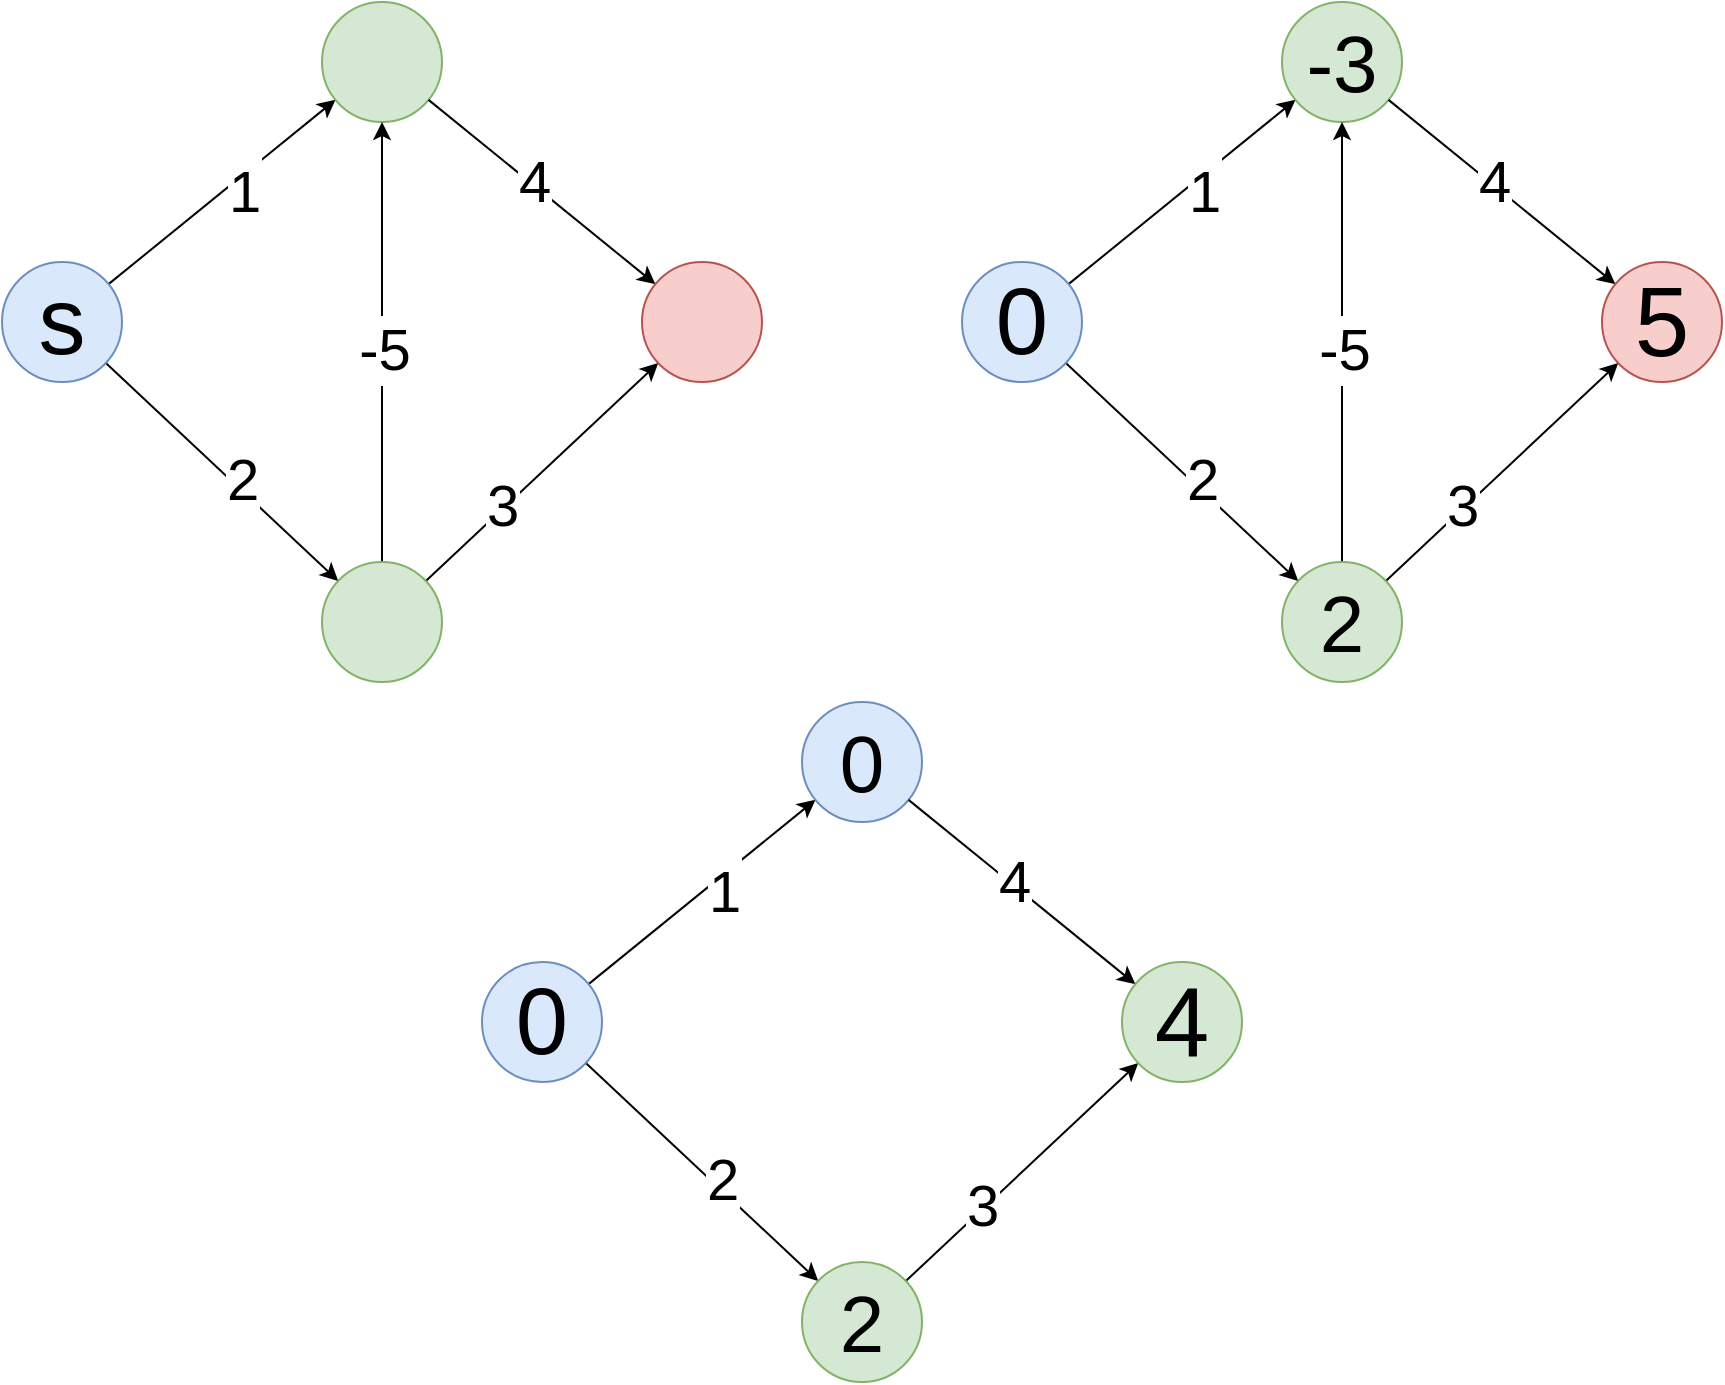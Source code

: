 <mxfile version="20.3.7" type="github">
  <diagram id="-mVUZ_WQFZVlIGICRMne" name="Pagina-1">
    <mxGraphModel dx="1186" dy="768" grid="1" gridSize="10" guides="1" tooltips="1" connect="1" arrows="1" fold="1" page="1" pageScale="1" pageWidth="827" pageHeight="1169" math="0" shadow="0">
      <root>
        <mxCell id="0" />
        <mxCell id="1" parent="0" />
        <mxCell id="NEWjJ8IhzMRoBpNZdO0T-3" value="" style="rounded=0;orthogonalLoop=1;jettySize=auto;html=1;fontSize=47;" parent="1" source="NEWjJ8IhzMRoBpNZdO0T-1" target="NEWjJ8IhzMRoBpNZdO0T-2" edge="1">
          <mxGeometry relative="1" as="geometry" />
        </mxCell>
        <mxCell id="NEWjJ8IhzMRoBpNZdO0T-14" value="&lt;font style=&quot;font-size: 29px;&quot;&gt;1&lt;/font&gt;" style="edgeLabel;html=1;align=center;verticalAlign=middle;resizable=0;points=[];fontSize=47;" parent="NEWjJ8IhzMRoBpNZdO0T-3" vertex="1" connectable="0">
          <mxGeometry x="0.161" y="-2" relative="1" as="geometry">
            <mxPoint as="offset" />
          </mxGeometry>
        </mxCell>
        <mxCell id="NEWjJ8IhzMRoBpNZdO0T-5" value="" style="edgeStyle=none;rounded=0;orthogonalLoop=1;jettySize=auto;html=1;fontSize=47;" parent="1" source="NEWjJ8IhzMRoBpNZdO0T-1" target="NEWjJ8IhzMRoBpNZdO0T-4" edge="1">
          <mxGeometry relative="1" as="geometry" />
        </mxCell>
        <mxCell id="NEWjJ8IhzMRoBpNZdO0T-16" value="2" style="edgeLabel;html=1;align=center;verticalAlign=middle;resizable=0;points=[];fontSize=29;" parent="NEWjJ8IhzMRoBpNZdO0T-5" vertex="1" connectable="0">
          <mxGeometry x="0.112" y="3" relative="1" as="geometry">
            <mxPoint x="1" as="offset" />
          </mxGeometry>
        </mxCell>
        <mxCell id="NEWjJ8IhzMRoBpNZdO0T-1" value="&lt;font style=&quot;font-size: 47px;&quot;&gt;s&lt;/font&gt;" style="ellipse;whiteSpace=wrap;html=1;aspect=fixed;fillColor=#dae8fc;strokeColor=#6c8ebf;" parent="1" vertex="1">
          <mxGeometry x="180" y="180" width="60" height="60" as="geometry" />
        </mxCell>
        <mxCell id="NEWjJ8IhzMRoBpNZdO0T-2" value="" style="ellipse;whiteSpace=wrap;html=1;aspect=fixed;fillColor=#d5e8d4;strokeColor=#82b366;" parent="1" vertex="1">
          <mxGeometry x="340" y="50" width="60" height="60" as="geometry" />
        </mxCell>
        <mxCell id="NEWjJ8IhzMRoBpNZdO0T-7" value="" style="edgeStyle=none;rounded=0;orthogonalLoop=1;jettySize=auto;html=1;fontSize=47;" parent="1" source="NEWjJ8IhzMRoBpNZdO0T-4" target="NEWjJ8IhzMRoBpNZdO0T-12" edge="1">
          <mxGeometry relative="1" as="geometry">
            <mxPoint x="450.377" y="365.26" as="targetPoint" />
          </mxGeometry>
        </mxCell>
        <mxCell id="NEWjJ8IhzMRoBpNZdO0T-17" value="3" style="edgeLabel;html=1;align=center;verticalAlign=middle;resizable=0;points=[];fontSize=29;" parent="NEWjJ8IhzMRoBpNZdO0T-7" vertex="1" connectable="0">
          <mxGeometry x="-0.328" y="2" relative="1" as="geometry">
            <mxPoint as="offset" />
          </mxGeometry>
        </mxCell>
        <mxCell id="NEWjJ8IhzMRoBpNZdO0T-22" style="edgeStyle=orthogonalEdgeStyle;rounded=0;orthogonalLoop=1;jettySize=auto;html=1;fontSize=29;curved=1;" parent="1" source="NEWjJ8IhzMRoBpNZdO0T-4" target="NEWjJ8IhzMRoBpNZdO0T-2" edge="1">
          <mxGeometry relative="1" as="geometry">
            <Array as="points">
              <mxPoint x="370" y="220" />
              <mxPoint x="370" y="220" />
            </Array>
          </mxGeometry>
        </mxCell>
        <mxCell id="NEWjJ8IhzMRoBpNZdO0T-24" value="-5" style="edgeLabel;html=1;align=center;verticalAlign=middle;resizable=0;points=[];fontSize=29;" parent="NEWjJ8IhzMRoBpNZdO0T-22" vertex="1" connectable="0">
          <mxGeometry x="-0.034" y="-1" relative="1" as="geometry">
            <mxPoint as="offset" />
          </mxGeometry>
        </mxCell>
        <mxCell id="NEWjJ8IhzMRoBpNZdO0T-4" value="" style="ellipse;whiteSpace=wrap;html=1;aspect=fixed;fillColor=#d5e8d4;strokeColor=#82b366;" parent="1" vertex="1">
          <mxGeometry x="340" y="330" width="60" height="60" as="geometry" />
        </mxCell>
        <mxCell id="NEWjJ8IhzMRoBpNZdO0T-19" style="edgeStyle=none;rounded=0;orthogonalLoop=1;jettySize=auto;html=1;fontSize=29;" parent="1" source="NEWjJ8IhzMRoBpNZdO0T-2" target="NEWjJ8IhzMRoBpNZdO0T-12" edge="1">
          <mxGeometry relative="1" as="geometry">
            <mxPoint x="615.332" y="195.786" as="sourcePoint" />
          </mxGeometry>
        </mxCell>
        <mxCell id="NEWjJ8IhzMRoBpNZdO0T-20" value="4" style="edgeLabel;html=1;align=center;verticalAlign=middle;resizable=0;points=[];fontSize=29;" parent="NEWjJ8IhzMRoBpNZdO0T-19" vertex="1" connectable="0">
          <mxGeometry x="-0.087" y="2" relative="1" as="geometry">
            <mxPoint as="offset" />
          </mxGeometry>
        </mxCell>
        <mxCell id="NEWjJ8IhzMRoBpNZdO0T-12" value="" style="ellipse;whiteSpace=wrap;html=1;aspect=fixed;fillColor=#f8cecc;strokeColor=#b85450;" parent="1" vertex="1">
          <mxGeometry x="500" y="180" width="60" height="60" as="geometry" />
        </mxCell>
        <mxCell id="NEWjJ8IhzMRoBpNZdO0T-26" value="" style="rounded=0;orthogonalLoop=1;jettySize=auto;html=1;fontSize=47;" parent="1" source="NEWjJ8IhzMRoBpNZdO0T-30" target="NEWjJ8IhzMRoBpNZdO0T-31" edge="1">
          <mxGeometry relative="1" as="geometry" />
        </mxCell>
        <mxCell id="NEWjJ8IhzMRoBpNZdO0T-27" value="&lt;font style=&quot;font-size: 29px;&quot;&gt;1&lt;/font&gt;" style="edgeLabel;html=1;align=center;verticalAlign=middle;resizable=0;points=[];fontSize=47;" parent="NEWjJ8IhzMRoBpNZdO0T-26" vertex="1" connectable="0">
          <mxGeometry x="0.161" y="-2" relative="1" as="geometry">
            <mxPoint as="offset" />
          </mxGeometry>
        </mxCell>
        <mxCell id="NEWjJ8IhzMRoBpNZdO0T-28" value="" style="edgeStyle=none;rounded=0;orthogonalLoop=1;jettySize=auto;html=1;fontSize=47;" parent="1" source="NEWjJ8IhzMRoBpNZdO0T-30" target="NEWjJ8IhzMRoBpNZdO0T-36" edge="1">
          <mxGeometry relative="1" as="geometry" />
        </mxCell>
        <mxCell id="NEWjJ8IhzMRoBpNZdO0T-29" value="2" style="edgeLabel;html=1;align=center;verticalAlign=middle;resizable=0;points=[];fontSize=29;" parent="NEWjJ8IhzMRoBpNZdO0T-28" vertex="1" connectable="0">
          <mxGeometry x="0.112" y="3" relative="1" as="geometry">
            <mxPoint x="1" as="offset" />
          </mxGeometry>
        </mxCell>
        <mxCell id="NEWjJ8IhzMRoBpNZdO0T-30" value="&lt;font style=&quot;font-size: 47px;&quot;&gt;0&lt;/font&gt;" style="ellipse;whiteSpace=wrap;html=1;aspect=fixed;fillColor=#dae8fc;strokeColor=#6c8ebf;" parent="1" vertex="1">
          <mxGeometry x="660" y="180" width="60" height="60" as="geometry" />
        </mxCell>
        <mxCell id="NEWjJ8IhzMRoBpNZdO0T-31" value="&lt;font style=&quot;font-size: 40px;&quot;&gt;-3&lt;/font&gt;" style="ellipse;whiteSpace=wrap;html=1;aspect=fixed;fillColor=#d5e8d4;strokeColor=#82b366;" parent="1" vertex="1">
          <mxGeometry x="820" y="50" width="60" height="60" as="geometry" />
        </mxCell>
        <mxCell id="NEWjJ8IhzMRoBpNZdO0T-32" value="" style="edgeStyle=none;rounded=0;orthogonalLoop=1;jettySize=auto;html=1;fontSize=47;" parent="1" source="NEWjJ8IhzMRoBpNZdO0T-36" target="NEWjJ8IhzMRoBpNZdO0T-39" edge="1">
          <mxGeometry relative="1" as="geometry">
            <mxPoint x="930.377" y="365.26" as="targetPoint" />
          </mxGeometry>
        </mxCell>
        <mxCell id="NEWjJ8IhzMRoBpNZdO0T-33" value="3" style="edgeLabel;html=1;align=center;verticalAlign=middle;resizable=0;points=[];fontSize=29;" parent="NEWjJ8IhzMRoBpNZdO0T-32" vertex="1" connectable="0">
          <mxGeometry x="-0.328" y="2" relative="1" as="geometry">
            <mxPoint as="offset" />
          </mxGeometry>
        </mxCell>
        <mxCell id="NEWjJ8IhzMRoBpNZdO0T-34" style="edgeStyle=orthogonalEdgeStyle;rounded=0;orthogonalLoop=1;jettySize=auto;html=1;fontSize=29;curved=1;" parent="1" source="NEWjJ8IhzMRoBpNZdO0T-36" target="NEWjJ8IhzMRoBpNZdO0T-31" edge="1">
          <mxGeometry relative="1" as="geometry">
            <Array as="points">
              <mxPoint x="850" y="220" />
              <mxPoint x="850" y="220" />
            </Array>
          </mxGeometry>
        </mxCell>
        <mxCell id="NEWjJ8IhzMRoBpNZdO0T-35" value="-5" style="edgeLabel;html=1;align=center;verticalAlign=middle;resizable=0;points=[];fontSize=29;" parent="NEWjJ8IhzMRoBpNZdO0T-34" vertex="1" connectable="0">
          <mxGeometry x="-0.034" y="-1" relative="1" as="geometry">
            <mxPoint as="offset" />
          </mxGeometry>
        </mxCell>
        <mxCell id="NEWjJ8IhzMRoBpNZdO0T-36" value="&lt;font style=&quot;font-size: 40px;&quot;&gt;2&lt;/font&gt;" style="ellipse;whiteSpace=wrap;html=1;aspect=fixed;fillColor=#d5e8d4;strokeColor=#82b366;" parent="1" vertex="1">
          <mxGeometry x="820" y="330" width="60" height="60" as="geometry" />
        </mxCell>
        <mxCell id="NEWjJ8IhzMRoBpNZdO0T-37" style="edgeStyle=none;rounded=0;orthogonalLoop=1;jettySize=auto;html=1;fontSize=29;" parent="1" source="NEWjJ8IhzMRoBpNZdO0T-31" target="NEWjJ8IhzMRoBpNZdO0T-39" edge="1">
          <mxGeometry relative="1" as="geometry">
            <mxPoint x="1095.332" y="195.786" as="sourcePoint" />
          </mxGeometry>
        </mxCell>
        <mxCell id="NEWjJ8IhzMRoBpNZdO0T-38" value="4" style="edgeLabel;html=1;align=center;verticalAlign=middle;resizable=0;points=[];fontSize=29;" parent="NEWjJ8IhzMRoBpNZdO0T-37" vertex="1" connectable="0">
          <mxGeometry x="-0.087" y="2" relative="1" as="geometry">
            <mxPoint as="offset" />
          </mxGeometry>
        </mxCell>
        <mxCell id="NEWjJ8IhzMRoBpNZdO0T-39" value="&lt;font style=&quot;font-size: 49px;&quot;&gt;5&lt;/font&gt;" style="ellipse;whiteSpace=wrap;html=1;aspect=fixed;fillColor=#f8cecc;strokeColor=#b85450;" parent="1" vertex="1">
          <mxGeometry x="980" y="180" width="60" height="60" as="geometry" />
        </mxCell>
        <mxCell id="TGekMmTd6_hD6PIRjoHo-1" value="" style="rounded=0;orthogonalLoop=1;jettySize=auto;html=1;fontSize=47;" edge="1" parent="1" source="TGekMmTd6_hD6PIRjoHo-5" target="TGekMmTd6_hD6PIRjoHo-6">
          <mxGeometry relative="1" as="geometry" />
        </mxCell>
        <mxCell id="TGekMmTd6_hD6PIRjoHo-2" value="&lt;font style=&quot;font-size: 29px;&quot;&gt;1&lt;/font&gt;" style="edgeLabel;html=1;align=center;verticalAlign=middle;resizable=0;points=[];fontSize=47;" vertex="1" connectable="0" parent="TGekMmTd6_hD6PIRjoHo-1">
          <mxGeometry x="0.161" y="-2" relative="1" as="geometry">
            <mxPoint as="offset" />
          </mxGeometry>
        </mxCell>
        <mxCell id="TGekMmTd6_hD6PIRjoHo-3" value="" style="edgeStyle=none;rounded=0;orthogonalLoop=1;jettySize=auto;html=1;fontSize=47;" edge="1" parent="1" source="TGekMmTd6_hD6PIRjoHo-5" target="TGekMmTd6_hD6PIRjoHo-11">
          <mxGeometry relative="1" as="geometry" />
        </mxCell>
        <mxCell id="TGekMmTd6_hD6PIRjoHo-4" value="2" style="edgeLabel;html=1;align=center;verticalAlign=middle;resizable=0;points=[];fontSize=29;" vertex="1" connectable="0" parent="TGekMmTd6_hD6PIRjoHo-3">
          <mxGeometry x="0.112" y="3" relative="1" as="geometry">
            <mxPoint x="1" as="offset" />
          </mxGeometry>
        </mxCell>
        <mxCell id="TGekMmTd6_hD6PIRjoHo-5" value="&lt;font style=&quot;font-size: 47px;&quot;&gt;0&lt;/font&gt;" style="ellipse;whiteSpace=wrap;html=1;aspect=fixed;fillColor=#dae8fc;strokeColor=#6c8ebf;" vertex="1" parent="1">
          <mxGeometry x="420" y="530" width="60" height="60" as="geometry" />
        </mxCell>
        <mxCell id="TGekMmTd6_hD6PIRjoHo-6" value="&lt;font style=&quot;font-size: 40px;&quot;&gt;0&lt;/font&gt;" style="ellipse;whiteSpace=wrap;html=1;aspect=fixed;fillColor=#dae8fc;strokeColor=#6c8ebf;" vertex="1" parent="1">
          <mxGeometry x="580" y="400" width="60" height="60" as="geometry" />
        </mxCell>
        <mxCell id="TGekMmTd6_hD6PIRjoHo-7" value="" style="edgeStyle=none;rounded=0;orthogonalLoop=1;jettySize=auto;html=1;fontSize=47;" edge="1" parent="1" source="TGekMmTd6_hD6PIRjoHo-11" target="TGekMmTd6_hD6PIRjoHo-14">
          <mxGeometry relative="1" as="geometry">
            <mxPoint x="690.377" y="715.26" as="targetPoint" />
          </mxGeometry>
        </mxCell>
        <mxCell id="TGekMmTd6_hD6PIRjoHo-8" value="3" style="edgeLabel;html=1;align=center;verticalAlign=middle;resizable=0;points=[];fontSize=29;" vertex="1" connectable="0" parent="TGekMmTd6_hD6PIRjoHo-7">
          <mxGeometry x="-0.328" y="2" relative="1" as="geometry">
            <mxPoint as="offset" />
          </mxGeometry>
        </mxCell>
        <mxCell id="TGekMmTd6_hD6PIRjoHo-11" value="&lt;font style=&quot;font-size: 40px;&quot;&gt;2&lt;/font&gt;" style="ellipse;whiteSpace=wrap;html=1;aspect=fixed;fillColor=#d5e8d4;strokeColor=#82b366;" vertex="1" parent="1">
          <mxGeometry x="580" y="680" width="60" height="60" as="geometry" />
        </mxCell>
        <mxCell id="TGekMmTd6_hD6PIRjoHo-12" style="edgeStyle=none;rounded=0;orthogonalLoop=1;jettySize=auto;html=1;fontSize=29;" edge="1" parent="1" source="TGekMmTd6_hD6PIRjoHo-6" target="TGekMmTd6_hD6PIRjoHo-14">
          <mxGeometry relative="1" as="geometry">
            <mxPoint x="855.332" y="545.786" as="sourcePoint" />
          </mxGeometry>
        </mxCell>
        <mxCell id="TGekMmTd6_hD6PIRjoHo-13" value="4" style="edgeLabel;html=1;align=center;verticalAlign=middle;resizable=0;points=[];fontSize=29;" vertex="1" connectable="0" parent="TGekMmTd6_hD6PIRjoHo-12">
          <mxGeometry x="-0.087" y="2" relative="1" as="geometry">
            <mxPoint as="offset" />
          </mxGeometry>
        </mxCell>
        <mxCell id="TGekMmTd6_hD6PIRjoHo-14" value="&lt;font style=&quot;font-size: 49px;&quot;&gt;4&lt;/font&gt;" style="ellipse;whiteSpace=wrap;html=1;aspect=fixed;fillColor=#d5e8d4;strokeColor=#82b366;" vertex="1" parent="1">
          <mxGeometry x="740" y="530" width="60" height="60" as="geometry" />
        </mxCell>
      </root>
    </mxGraphModel>
  </diagram>
</mxfile>
